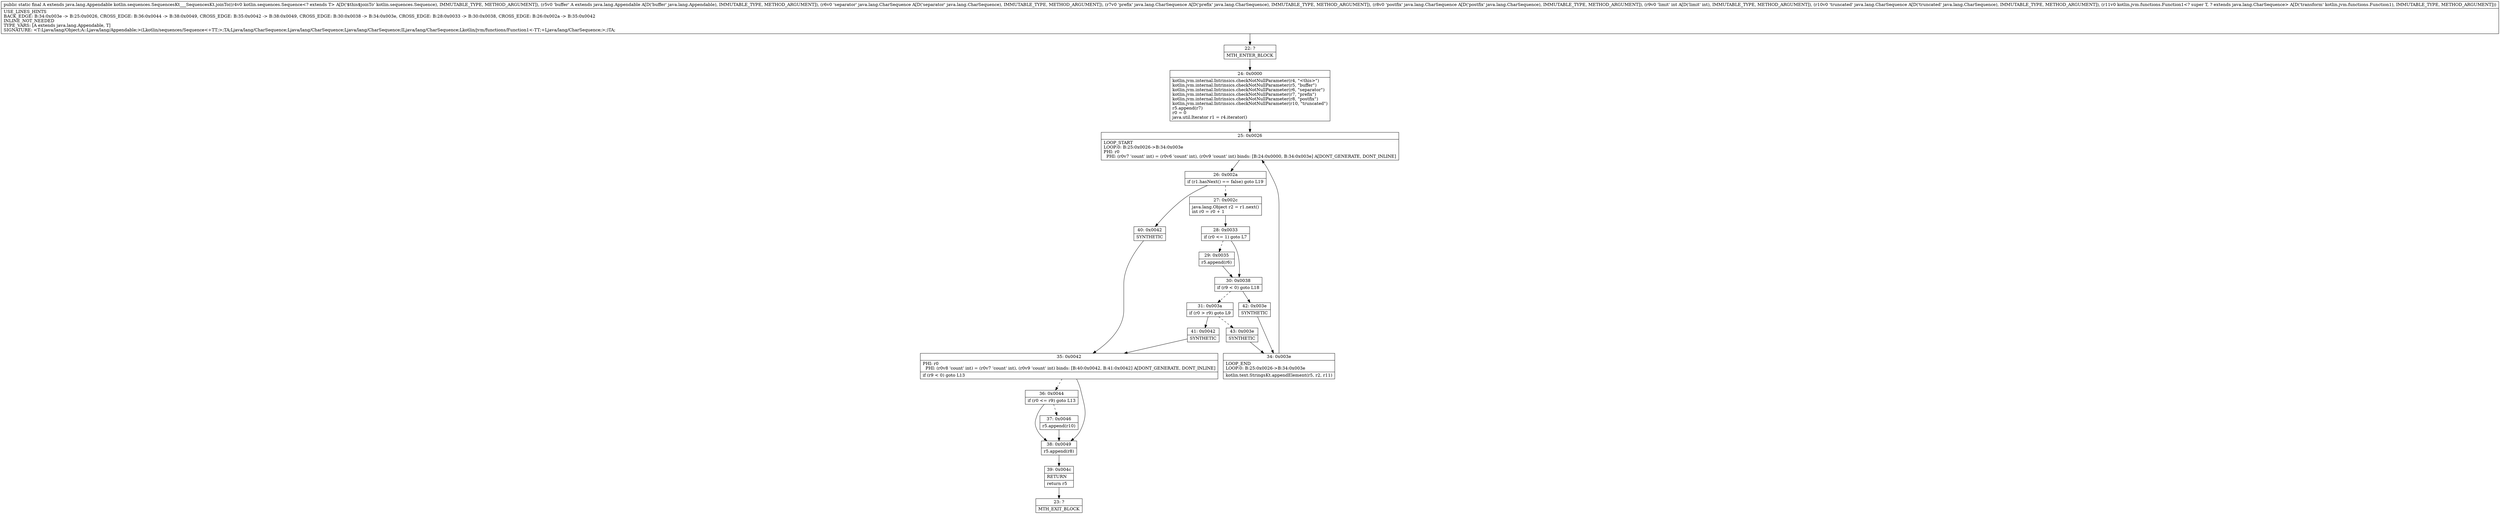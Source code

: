 digraph "CFG forkotlin.sequences.SequencesKt___SequencesKt.joinTo(Lkotlin\/sequences\/Sequence;Ljava\/lang\/Appendable;Ljava\/lang\/CharSequence;Ljava\/lang\/CharSequence;Ljava\/lang\/CharSequence;ILjava\/lang\/CharSequence;Lkotlin\/jvm\/functions\/Function1;)Ljava\/lang\/Appendable;" {
Node_22 [shape=record,label="{22\:\ ?|MTH_ENTER_BLOCK\l}"];
Node_24 [shape=record,label="{24\:\ 0x0000|kotlin.jvm.internal.Intrinsics.checkNotNullParameter(r4, \"\<this\>\")\lkotlin.jvm.internal.Intrinsics.checkNotNullParameter(r5, \"buffer\")\lkotlin.jvm.internal.Intrinsics.checkNotNullParameter(r6, \"separator\")\lkotlin.jvm.internal.Intrinsics.checkNotNullParameter(r7, \"prefix\")\lkotlin.jvm.internal.Intrinsics.checkNotNullParameter(r8, \"postfix\")\lkotlin.jvm.internal.Intrinsics.checkNotNullParameter(r10, \"truncated\")\lr5.append(r7)\lr0 = 0\ljava.util.Iterator r1 = r4.iterator()\l}"];
Node_25 [shape=record,label="{25\:\ 0x0026|LOOP_START\lLOOP:0: B:25:0x0026\-\>B:34:0x003e\lPHI: r0 \l  PHI: (r0v7 'count' int) = (r0v6 'count' int), (r0v9 'count' int) binds: [B:24:0x0000, B:34:0x003e] A[DONT_GENERATE, DONT_INLINE]\l}"];
Node_26 [shape=record,label="{26\:\ 0x002a|if (r1.hasNext() == false) goto L19\l}"];
Node_27 [shape=record,label="{27\:\ 0x002c|java.lang.Object r2 = r1.next()\lint r0 = r0 + 1\l}"];
Node_28 [shape=record,label="{28\:\ 0x0033|if (r0 \<= 1) goto L7\l}"];
Node_29 [shape=record,label="{29\:\ 0x0035|r5.append(r6)\l}"];
Node_30 [shape=record,label="{30\:\ 0x0038|if (r9 \< 0) goto L18\l}"];
Node_31 [shape=record,label="{31\:\ 0x003a|if (r0 \> r9) goto L9\l}"];
Node_41 [shape=record,label="{41\:\ 0x0042|SYNTHETIC\l}"];
Node_35 [shape=record,label="{35\:\ 0x0042|PHI: r0 \l  PHI: (r0v8 'count' int) = (r0v7 'count' int), (r0v9 'count' int) binds: [B:40:0x0042, B:41:0x0042] A[DONT_GENERATE, DONT_INLINE]\l|if (r9 \< 0) goto L13\l}"];
Node_36 [shape=record,label="{36\:\ 0x0044|if (r0 \<= r9) goto L13\l}"];
Node_37 [shape=record,label="{37\:\ 0x0046|r5.append(r10)\l}"];
Node_38 [shape=record,label="{38\:\ 0x0049|r5.append(r8)\l}"];
Node_39 [shape=record,label="{39\:\ 0x004c|RETURN\l|return r5\l}"];
Node_23 [shape=record,label="{23\:\ ?|MTH_EXIT_BLOCK\l}"];
Node_43 [shape=record,label="{43\:\ 0x003e|SYNTHETIC\l}"];
Node_34 [shape=record,label="{34\:\ 0x003e|LOOP_END\lLOOP:0: B:25:0x0026\-\>B:34:0x003e\l|kotlin.text.StringsKt.appendElement(r5, r2, r11)\l}"];
Node_42 [shape=record,label="{42\:\ 0x003e|SYNTHETIC\l}"];
Node_40 [shape=record,label="{40\:\ 0x0042|SYNTHETIC\l}"];
MethodNode[shape=record,label="{public static final A extends java.lang.Appendable kotlin.sequences.SequencesKt___SequencesKt.joinTo((r4v0 kotlin.sequences.Sequence\<? extends T\> A[D('$this$joinTo' kotlin.sequences.Sequence), IMMUTABLE_TYPE, METHOD_ARGUMENT]), (r5v0 'buffer' A extends java.lang.Appendable A[D('buffer' java.lang.Appendable), IMMUTABLE_TYPE, METHOD_ARGUMENT]), (r6v0 'separator' java.lang.CharSequence A[D('separator' java.lang.CharSequence), IMMUTABLE_TYPE, METHOD_ARGUMENT]), (r7v0 'prefix' java.lang.CharSequence A[D('prefix' java.lang.CharSequence), IMMUTABLE_TYPE, METHOD_ARGUMENT]), (r8v0 'postfix' java.lang.CharSequence A[D('postfix' java.lang.CharSequence), IMMUTABLE_TYPE, METHOD_ARGUMENT]), (r9v0 'limit' int A[D('limit' int), IMMUTABLE_TYPE, METHOD_ARGUMENT]), (r10v0 'truncated' java.lang.CharSequence A[D('truncated' java.lang.CharSequence), IMMUTABLE_TYPE, METHOD_ARGUMENT]), (r11v0 kotlin.jvm.functions.Function1\<? super T, ? extends java.lang.CharSequence\> A[D('transform' kotlin.jvm.functions.Function1), IMMUTABLE_TYPE, METHOD_ARGUMENT]))  | USE_LINES_HINTS\lBACK_EDGE: B:34:0x003e \-\> B:25:0x0026, CROSS_EDGE: B:36:0x0044 \-\> B:38:0x0049, CROSS_EDGE: B:35:0x0042 \-\> B:38:0x0049, CROSS_EDGE: B:30:0x0038 \-\> B:34:0x003e, CROSS_EDGE: B:28:0x0033 \-\> B:30:0x0038, CROSS_EDGE: B:26:0x002a \-\> B:35:0x0042\lINLINE_NOT_NEEDED\lTYPE_VARS: [A extends java.lang.Appendable, T]\lSIGNATURE: \<T:Ljava\/lang\/Object;A::Ljava\/lang\/Appendable;\>(Lkotlin\/sequences\/Sequence\<+TT;\>;TA;Ljava\/lang\/CharSequence;Ljava\/lang\/CharSequence;Ljava\/lang\/CharSequence;ILjava\/lang\/CharSequence;Lkotlin\/jvm\/functions\/Function1\<\-TT;+Ljava\/lang\/CharSequence;\>;)TA;\l}"];
MethodNode -> Node_22;Node_22 -> Node_24;
Node_24 -> Node_25;
Node_25 -> Node_26;
Node_26 -> Node_27[style=dashed];
Node_26 -> Node_40;
Node_27 -> Node_28;
Node_28 -> Node_29[style=dashed];
Node_28 -> Node_30;
Node_29 -> Node_30;
Node_30 -> Node_31[style=dashed];
Node_30 -> Node_42;
Node_31 -> Node_41;
Node_31 -> Node_43[style=dashed];
Node_41 -> Node_35;
Node_35 -> Node_36[style=dashed];
Node_35 -> Node_38;
Node_36 -> Node_37[style=dashed];
Node_36 -> Node_38;
Node_37 -> Node_38;
Node_38 -> Node_39;
Node_39 -> Node_23;
Node_43 -> Node_34;
Node_34 -> Node_25;
Node_42 -> Node_34;
Node_40 -> Node_35;
}

